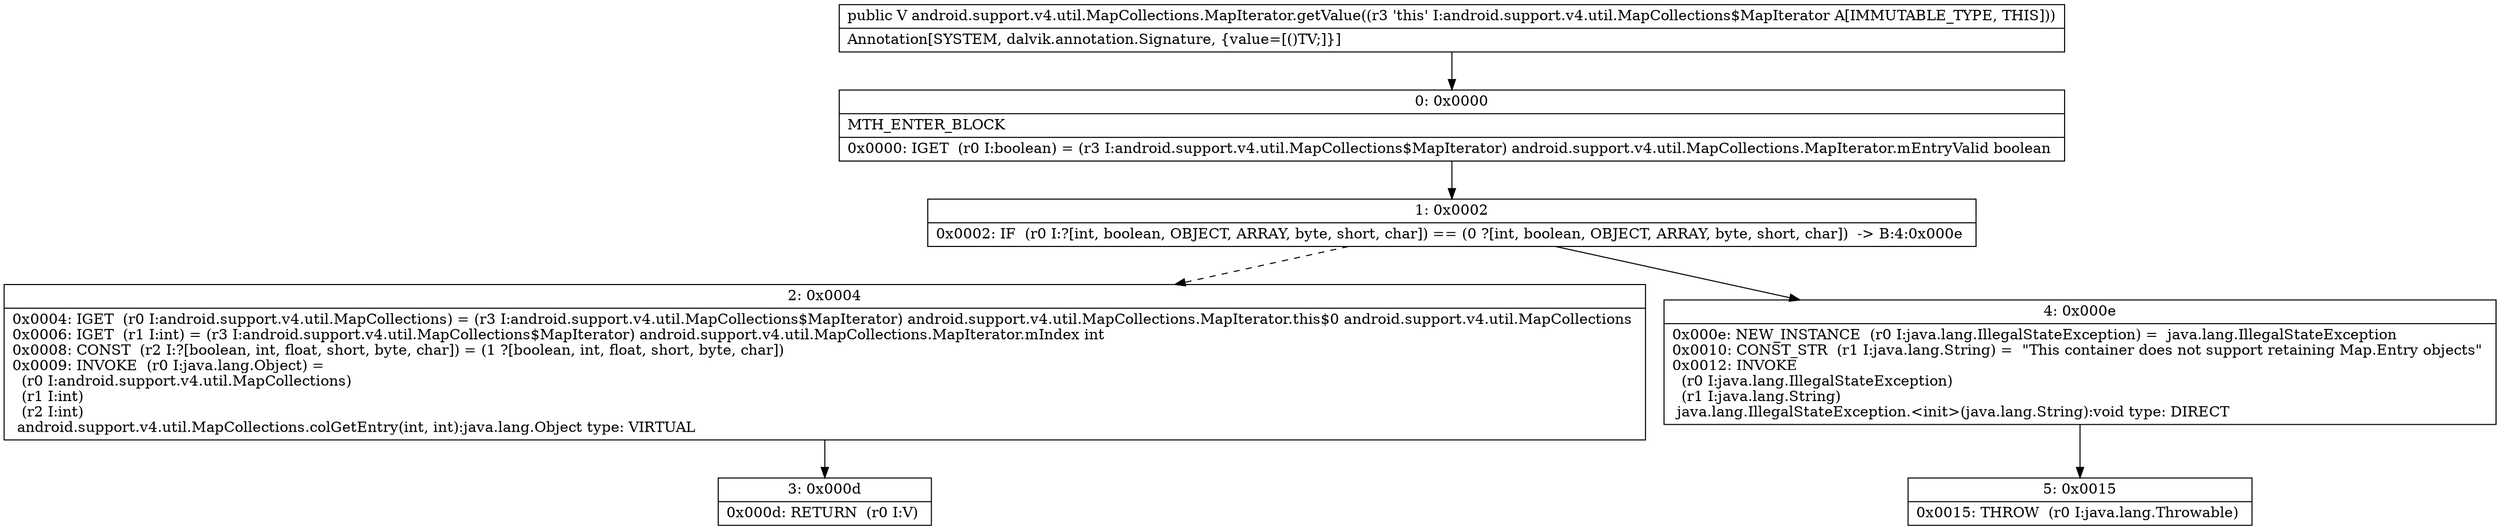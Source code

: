 digraph "CFG forandroid.support.v4.util.MapCollections.MapIterator.getValue()Ljava\/lang\/Object;" {
Node_0 [shape=record,label="{0\:\ 0x0000|MTH_ENTER_BLOCK\l|0x0000: IGET  (r0 I:boolean) = (r3 I:android.support.v4.util.MapCollections$MapIterator) android.support.v4.util.MapCollections.MapIterator.mEntryValid boolean \l}"];
Node_1 [shape=record,label="{1\:\ 0x0002|0x0002: IF  (r0 I:?[int, boolean, OBJECT, ARRAY, byte, short, char]) == (0 ?[int, boolean, OBJECT, ARRAY, byte, short, char])  \-\> B:4:0x000e \l}"];
Node_2 [shape=record,label="{2\:\ 0x0004|0x0004: IGET  (r0 I:android.support.v4.util.MapCollections) = (r3 I:android.support.v4.util.MapCollections$MapIterator) android.support.v4.util.MapCollections.MapIterator.this$0 android.support.v4.util.MapCollections \l0x0006: IGET  (r1 I:int) = (r3 I:android.support.v4.util.MapCollections$MapIterator) android.support.v4.util.MapCollections.MapIterator.mIndex int \l0x0008: CONST  (r2 I:?[boolean, int, float, short, byte, char]) = (1 ?[boolean, int, float, short, byte, char]) \l0x0009: INVOKE  (r0 I:java.lang.Object) = \l  (r0 I:android.support.v4.util.MapCollections)\l  (r1 I:int)\l  (r2 I:int)\l android.support.v4.util.MapCollections.colGetEntry(int, int):java.lang.Object type: VIRTUAL \l}"];
Node_3 [shape=record,label="{3\:\ 0x000d|0x000d: RETURN  (r0 I:V) \l}"];
Node_4 [shape=record,label="{4\:\ 0x000e|0x000e: NEW_INSTANCE  (r0 I:java.lang.IllegalStateException) =  java.lang.IllegalStateException \l0x0010: CONST_STR  (r1 I:java.lang.String) =  \"This container does not support retaining Map.Entry objects\" \l0x0012: INVOKE  \l  (r0 I:java.lang.IllegalStateException)\l  (r1 I:java.lang.String)\l java.lang.IllegalStateException.\<init\>(java.lang.String):void type: DIRECT \l}"];
Node_5 [shape=record,label="{5\:\ 0x0015|0x0015: THROW  (r0 I:java.lang.Throwable) \l}"];
MethodNode[shape=record,label="{public V android.support.v4.util.MapCollections.MapIterator.getValue((r3 'this' I:android.support.v4.util.MapCollections$MapIterator A[IMMUTABLE_TYPE, THIS]))  | Annotation[SYSTEM, dalvik.annotation.Signature, \{value=[()TV;]\}]\l}"];
MethodNode -> Node_0;
Node_0 -> Node_1;
Node_1 -> Node_2[style=dashed];
Node_1 -> Node_4;
Node_2 -> Node_3;
Node_4 -> Node_5;
}

